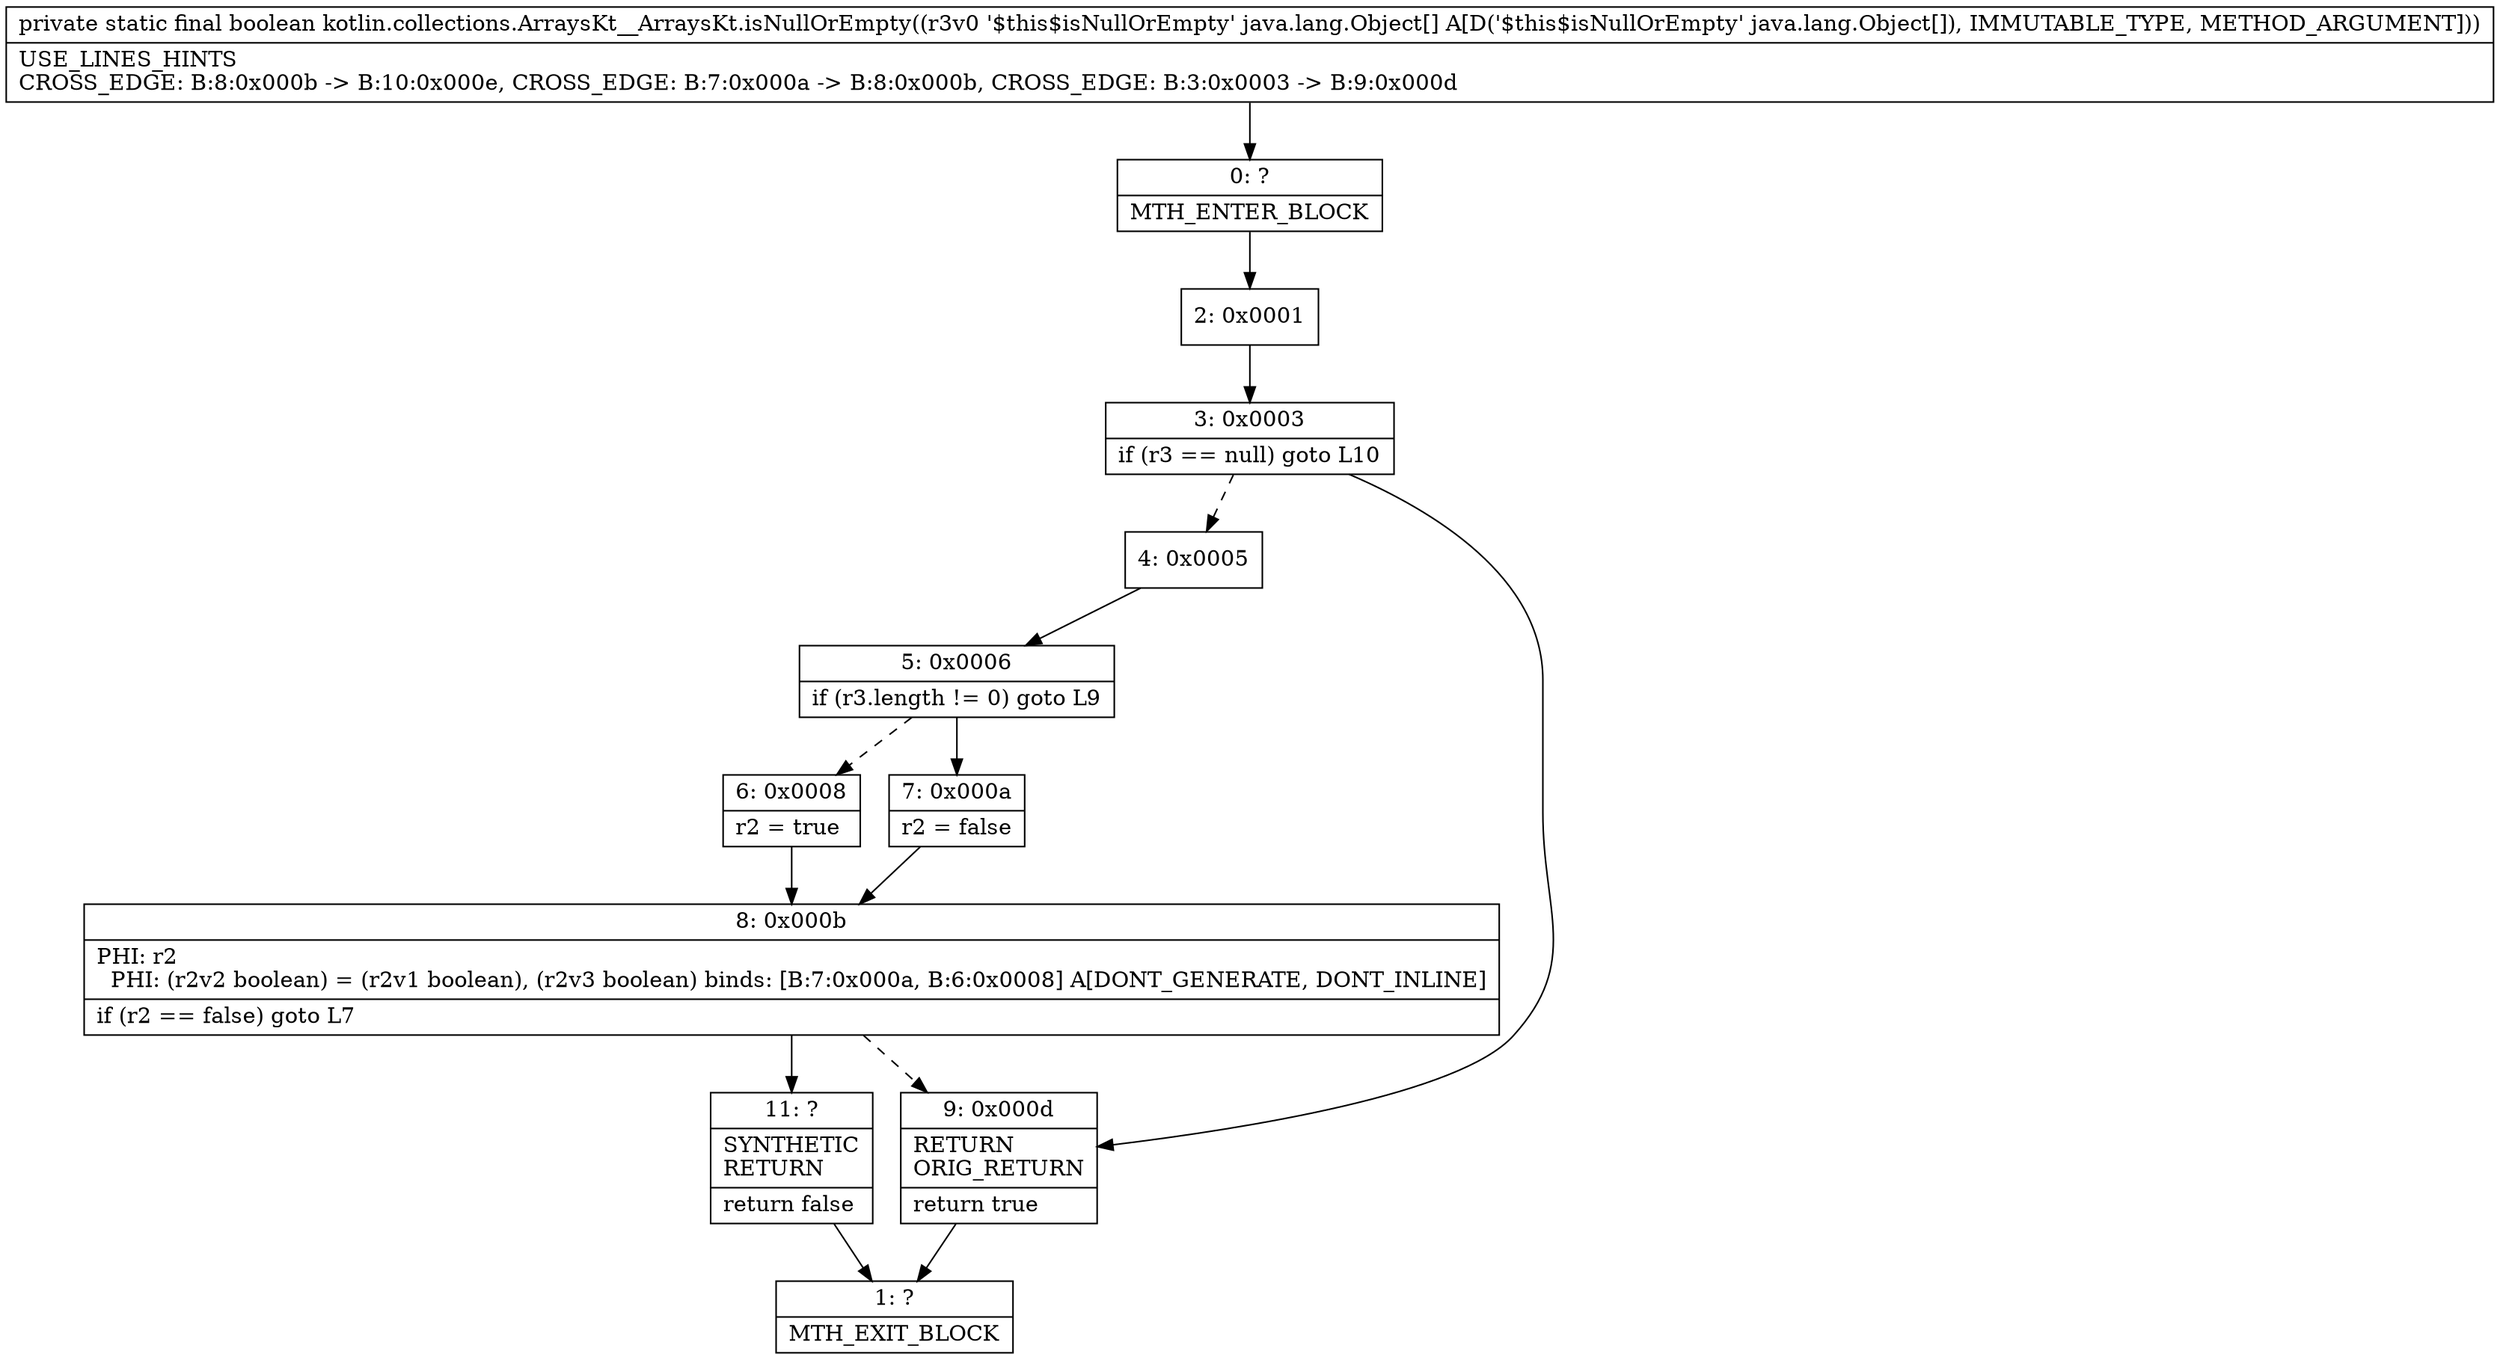 digraph "CFG forkotlin.collections.ArraysKt__ArraysKt.isNullOrEmpty([Ljava\/lang\/Object;)Z" {
Node_0 [shape=record,label="{0\:\ ?|MTH_ENTER_BLOCK\l}"];
Node_2 [shape=record,label="{2\:\ 0x0001}"];
Node_3 [shape=record,label="{3\:\ 0x0003|if (r3 == null) goto L10\l}"];
Node_4 [shape=record,label="{4\:\ 0x0005}"];
Node_5 [shape=record,label="{5\:\ 0x0006|if (r3.length != 0) goto L9\l}"];
Node_6 [shape=record,label="{6\:\ 0x0008|r2 = true\l}"];
Node_8 [shape=record,label="{8\:\ 0x000b|PHI: r2 \l  PHI: (r2v2 boolean) = (r2v1 boolean), (r2v3 boolean) binds: [B:7:0x000a, B:6:0x0008] A[DONT_GENERATE, DONT_INLINE]\l|if (r2 == false) goto L7\l}"];
Node_11 [shape=record,label="{11\:\ ?|SYNTHETIC\lRETURN\l|return false\l}"];
Node_1 [shape=record,label="{1\:\ ?|MTH_EXIT_BLOCK\l}"];
Node_7 [shape=record,label="{7\:\ 0x000a|r2 = false\l}"];
Node_9 [shape=record,label="{9\:\ 0x000d|RETURN\lORIG_RETURN\l|return true\l}"];
MethodNode[shape=record,label="{private static final boolean kotlin.collections.ArraysKt__ArraysKt.isNullOrEmpty((r3v0 '$this$isNullOrEmpty' java.lang.Object[] A[D('$this$isNullOrEmpty' java.lang.Object[]), IMMUTABLE_TYPE, METHOD_ARGUMENT]))  | USE_LINES_HINTS\lCROSS_EDGE: B:8:0x000b \-\> B:10:0x000e, CROSS_EDGE: B:7:0x000a \-\> B:8:0x000b, CROSS_EDGE: B:3:0x0003 \-\> B:9:0x000d\l}"];
MethodNode -> Node_0;Node_0 -> Node_2;
Node_2 -> Node_3;
Node_3 -> Node_4[style=dashed];
Node_3 -> Node_9;
Node_4 -> Node_5;
Node_5 -> Node_6[style=dashed];
Node_5 -> Node_7;
Node_6 -> Node_8;
Node_8 -> Node_9[style=dashed];
Node_8 -> Node_11;
Node_11 -> Node_1;
Node_7 -> Node_8;
Node_9 -> Node_1;
}

